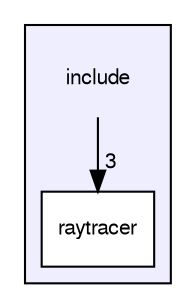 digraph "include" {
  compound=true
  node [ fontsize="10", fontname="FreeSans"];
  edge [ labelfontsize="10", labelfontname="FreeSans"];
  subgraph clusterdir_d44c64559bbebec7f509842c48db8b23 {
    graph [ bgcolor="#eeeeff", pencolor="black", label="" URL="dir_d44c64559bbebec7f509842c48db8b23.html"];
    dir_d44c64559bbebec7f509842c48db8b23 [shape=plaintext label="include"];
    dir_5f371c8f98a89310fdec0a60fd23a137 [shape=box label="raytracer" color="black" fillcolor="white" style="filled" URL="dir_5f371c8f98a89310fdec0a60fd23a137.html"];
  }
  dir_d44c64559bbebec7f509842c48db8b23->dir_5f371c8f98a89310fdec0a60fd23a137 [headlabel="3", labeldistance=1.5 headhref="dir_000000_000001.html"];
}
